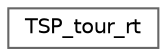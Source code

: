 digraph "Graphical Class Hierarchy"
{
 // LATEX_PDF_SIZE
  bgcolor="transparent";
  edge [fontname=Helvetica,fontsize=10,labelfontname=Helvetica,labelfontsize=10];
  node [fontname=Helvetica,fontsize=10,shape=box,height=0.2,width=0.4];
  rankdir="LR";
  Node0 [id="Node000000",label="TSP_tour_rt",height=0.2,width=0.4,color="grey40", fillcolor="white", style="filled",URL="$structTSP__tour__rt.html",tooltip=" "];
}
